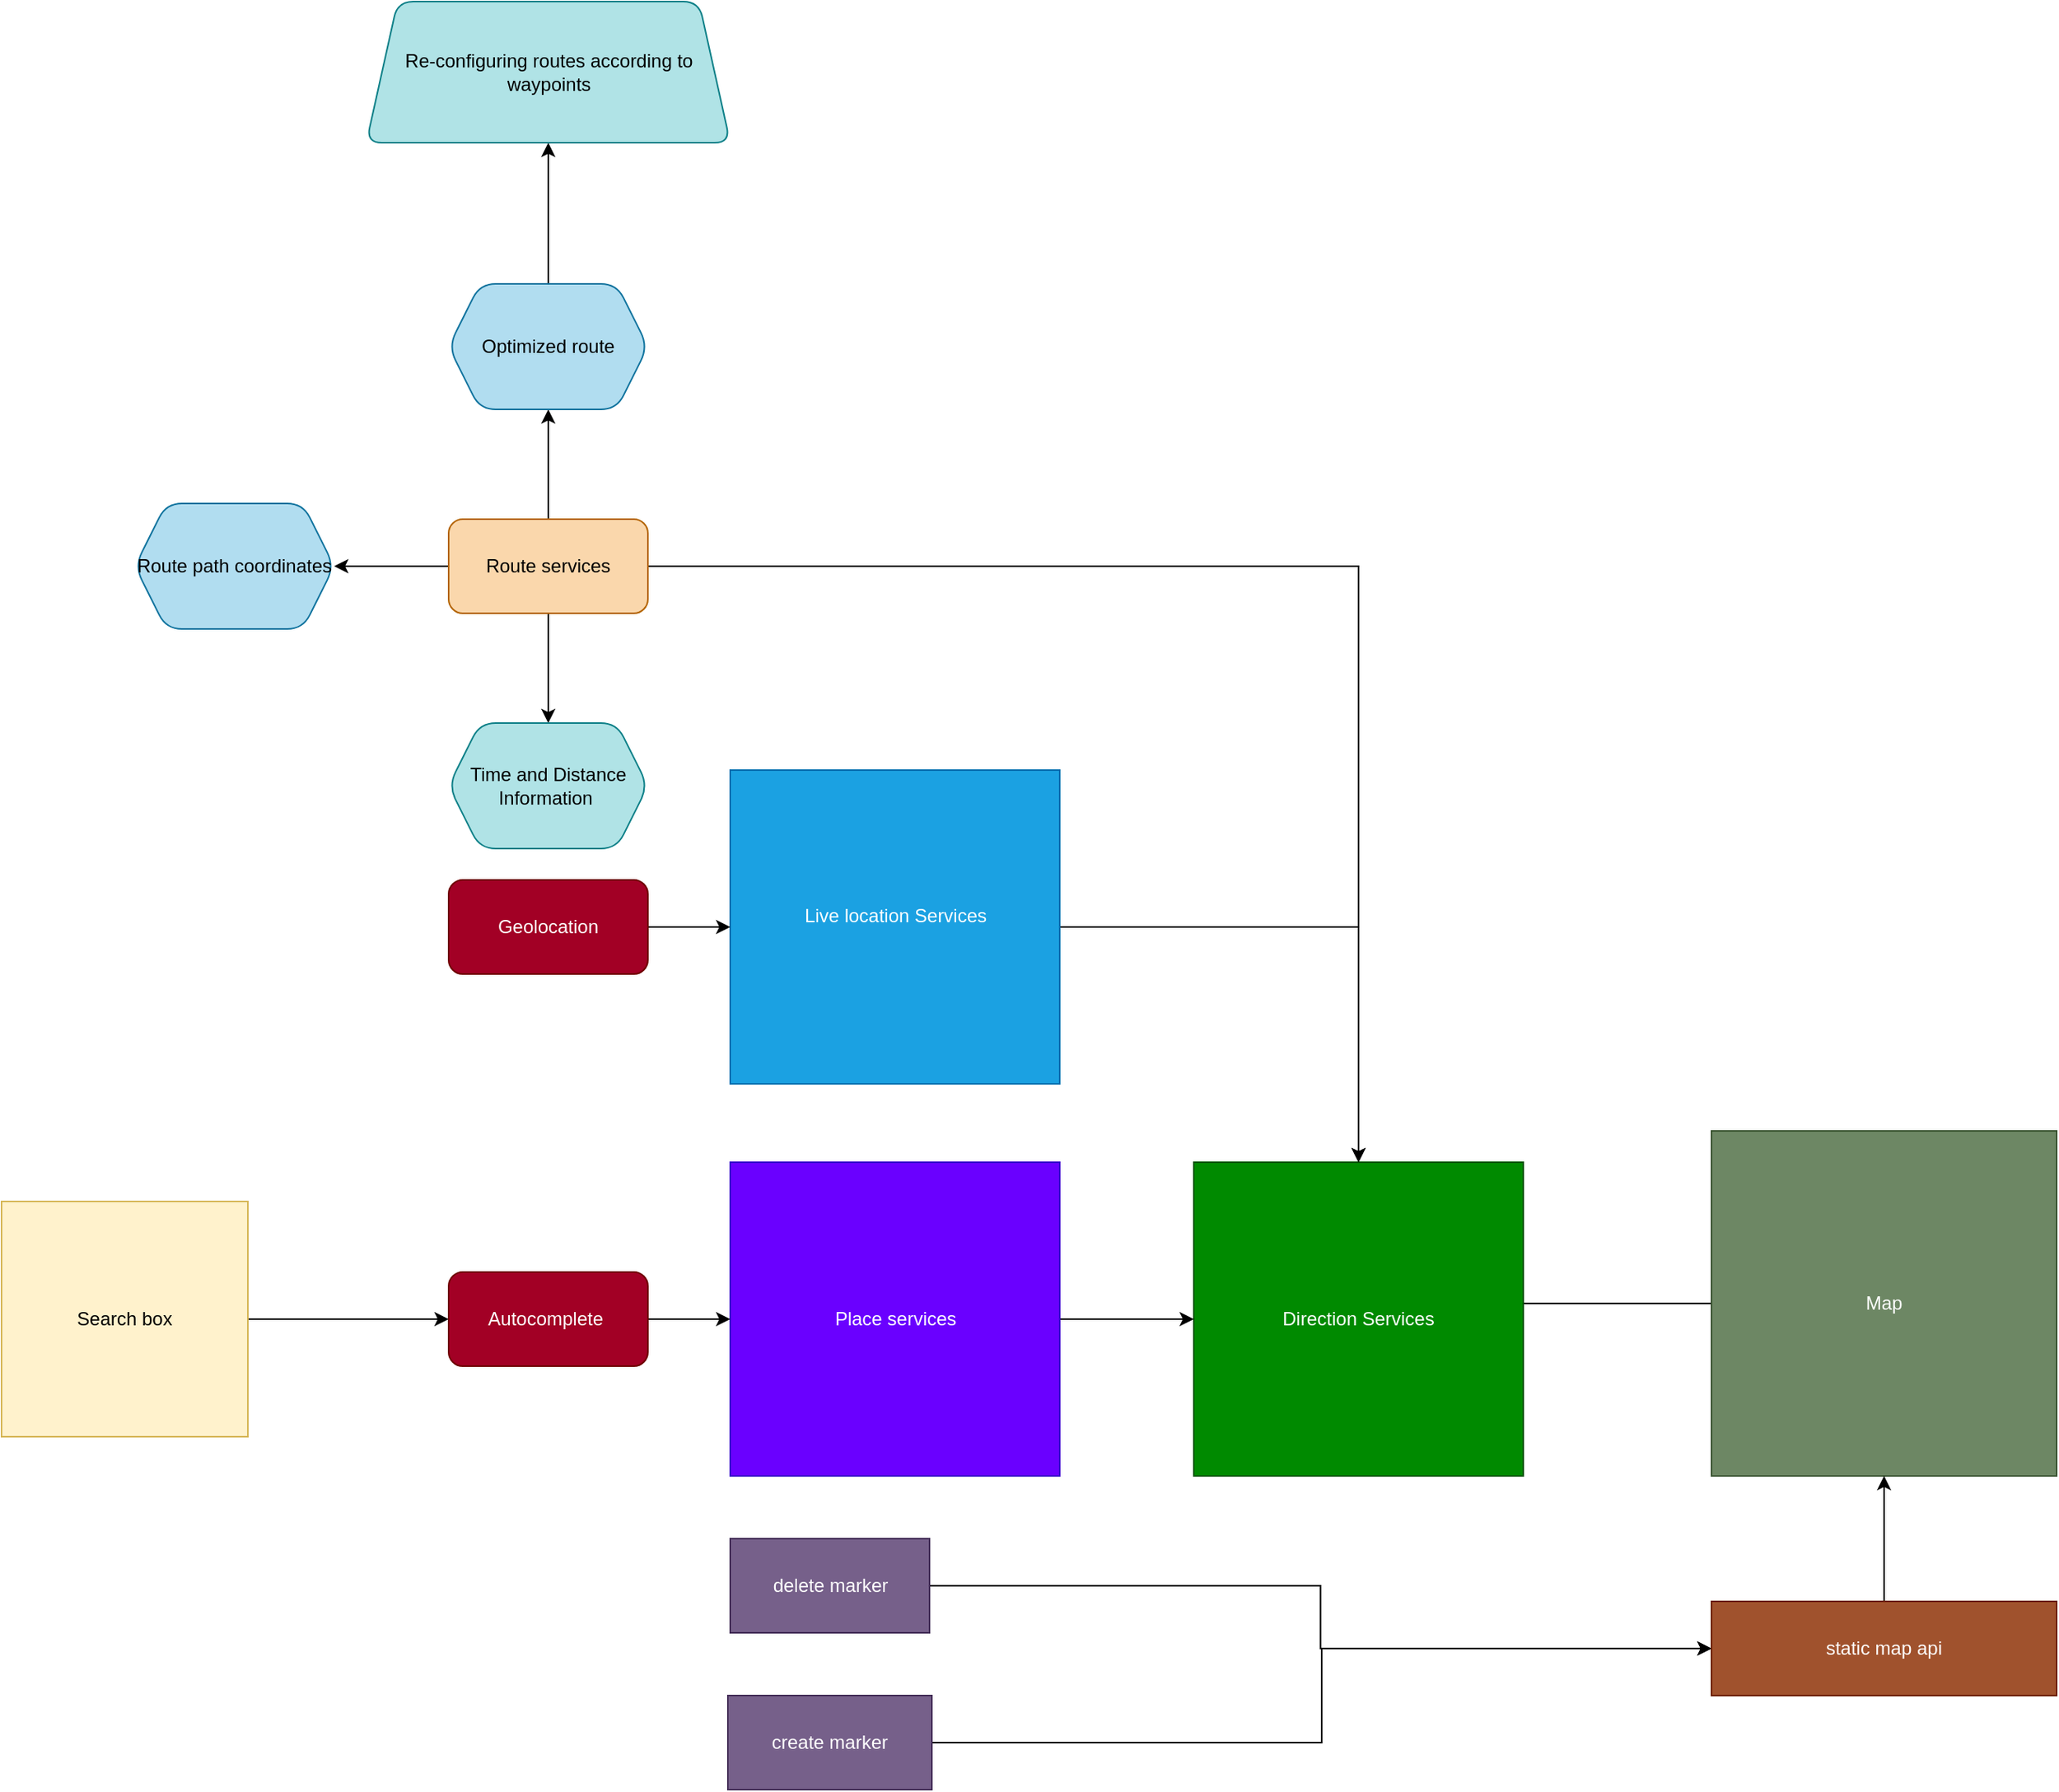 <mxfile version="21.1.7" type="github">
  <diagram name="Page-1" id="efa7a0a1-bf9b-a30e-e6df-94a7791c09e9">
    <mxGraphModel dx="2260" dy="1975" grid="1" gridSize="10" guides="1" tooltips="1" connect="1" arrows="1" fold="1" page="1" pageScale="1" pageWidth="826" pageHeight="1169" background="none" math="0" shadow="0">
      <root>
        <mxCell id="0" />
        <mxCell id="1" parent="0" />
        <mxCell id="OMrzvHryWezSFQErIrqy-142" value="" style="edgeStyle=orthogonalEdgeStyle;rounded=0;orthogonalLoop=1;jettySize=auto;html=1;" edge="1" parent="1" source="OMrzvHryWezSFQErIrqy-114" target="OMrzvHryWezSFQErIrqy-140">
          <mxGeometry relative="1" as="geometry" />
        </mxCell>
        <mxCell id="OMrzvHryWezSFQErIrqy-114" value="Search box" style="whiteSpace=wrap;html=1;aspect=fixed;fillColor=#fff2cc;strokeColor=#d6b656;" vertex="1" parent="1">
          <mxGeometry x="-330" y="535" width="157" height="150" as="geometry" />
        </mxCell>
        <mxCell id="OMrzvHryWezSFQErIrqy-152" value="" style="edgeStyle=orthogonalEdgeStyle;rounded=0;orthogonalLoop=1;jettySize=auto;html=1;" edge="1" parent="1" source="OMrzvHryWezSFQErIrqy-115">
          <mxGeometry relative="1" as="geometry">
            <mxPoint x="570" y="600" as="targetPoint" />
          </mxGeometry>
        </mxCell>
        <mxCell id="OMrzvHryWezSFQErIrqy-115" value="Map" style="whiteSpace=wrap;html=1;aspect=fixed;fillColor=#6d8764;fontColor=#ffffff;strokeColor=#3A5431;" vertex="1" parent="1">
          <mxGeometry x="760" y="490" width="220" height="220" as="geometry" />
        </mxCell>
        <mxCell id="OMrzvHryWezSFQErIrqy-144" value="" style="edgeStyle=orthogonalEdgeStyle;rounded=0;orthogonalLoop=1;jettySize=auto;html=1;" edge="1" parent="1" source="OMrzvHryWezSFQErIrqy-116" target="OMrzvHryWezSFQErIrqy-124">
          <mxGeometry relative="1" as="geometry" />
        </mxCell>
        <mxCell id="OMrzvHryWezSFQErIrqy-116" value="create marker" style="rounded=0;whiteSpace=wrap;html=1;fillColor=#76608a;fontColor=#ffffff;strokeColor=#432D57;" vertex="1" parent="1">
          <mxGeometry x="133" y="850" width="130" height="60" as="geometry" />
        </mxCell>
        <mxCell id="OMrzvHryWezSFQErIrqy-143" value="" style="edgeStyle=orthogonalEdgeStyle;rounded=0;orthogonalLoop=1;jettySize=auto;html=1;" edge="1" parent="1" source="OMrzvHryWezSFQErIrqy-117" target="OMrzvHryWezSFQErIrqy-124">
          <mxGeometry relative="1" as="geometry" />
        </mxCell>
        <mxCell id="OMrzvHryWezSFQErIrqy-117" value="delete marker" style="rounded=0;whiteSpace=wrap;html=1;fillColor=#76608a;fontColor=#ffffff;strokeColor=#432D57;" vertex="1" parent="1">
          <mxGeometry x="134.5" y="750" width="127" height="60" as="geometry" />
        </mxCell>
        <mxCell id="OMrzvHryWezSFQErIrqy-119" value="Direction Services" style="whiteSpace=wrap;html=1;aspect=fixed;fillColor=#008a00;fontColor=#ffffff;strokeColor=#005700;" vertex="1" parent="1">
          <mxGeometry x="430" y="510" width="210" height="200" as="geometry" />
        </mxCell>
        <mxCell id="OMrzvHryWezSFQErIrqy-148" value="" style="edgeStyle=orthogonalEdgeStyle;rounded=0;orthogonalLoop=1;jettySize=auto;html=1;" edge="1" parent="1" source="OMrzvHryWezSFQErIrqy-121" target="OMrzvHryWezSFQErIrqy-119">
          <mxGeometry relative="1" as="geometry" />
        </mxCell>
        <mxCell id="OMrzvHryWezSFQErIrqy-121" value="Place services" style="whiteSpace=wrap;html=1;aspect=fixed;fillColor=#6a00ff;fontColor=#ffffff;strokeColor=#3700CC;" vertex="1" parent="1">
          <mxGeometry x="134.5" y="510" width="210" height="200" as="geometry" />
        </mxCell>
        <mxCell id="OMrzvHryWezSFQErIrqy-150" style="edgeStyle=orthogonalEdgeStyle;rounded=0;orthogonalLoop=1;jettySize=auto;html=1;entryX=0.5;entryY=0;entryDx=0;entryDy=0;" edge="1" parent="1" source="OMrzvHryWezSFQErIrqy-123" target="OMrzvHryWezSFQErIrqy-119">
          <mxGeometry relative="1" as="geometry" />
        </mxCell>
        <mxCell id="OMrzvHryWezSFQErIrqy-123" value="Live location Services&lt;br&gt;&lt;br&gt;" style="whiteSpace=wrap;html=1;aspect=fixed;fillColor=#1ba1e2;fontColor=#ffffff;strokeColor=#006EAF;" vertex="1" parent="1">
          <mxGeometry x="134.5" y="260" width="210" height="200" as="geometry" />
        </mxCell>
        <mxCell id="OMrzvHryWezSFQErIrqy-149" value="" style="edgeStyle=orthogonalEdgeStyle;rounded=0;orthogonalLoop=1;jettySize=auto;html=1;" edge="1" parent="1" source="OMrzvHryWezSFQErIrqy-124" target="OMrzvHryWezSFQErIrqy-115">
          <mxGeometry relative="1" as="geometry" />
        </mxCell>
        <mxCell id="OMrzvHryWezSFQErIrqy-124" value="static map api" style="rounded=0;whiteSpace=wrap;html=1;fillColor=#a0522d;fontColor=#ffffff;strokeColor=#6D1F00;" vertex="1" parent="1">
          <mxGeometry x="760" y="790" width="220" height="60" as="geometry" />
        </mxCell>
        <mxCell id="OMrzvHryWezSFQErIrqy-126" value="" style="edgeStyle=orthogonalEdgeStyle;rounded=0;orthogonalLoop=1;jettySize=auto;html=1;" edge="1" parent="1" source="OMrzvHryWezSFQErIrqy-125" target="OMrzvHryWezSFQErIrqy-119">
          <mxGeometry relative="1" as="geometry" />
        </mxCell>
        <mxCell id="OMrzvHryWezSFQErIrqy-128" value="" style="edgeStyle=orthogonalEdgeStyle;rounded=0;orthogonalLoop=1;jettySize=auto;html=1;" edge="1" parent="1" source="OMrzvHryWezSFQErIrqy-125" target="OMrzvHryWezSFQErIrqy-127">
          <mxGeometry relative="1" as="geometry" />
        </mxCell>
        <mxCell id="OMrzvHryWezSFQErIrqy-130" value="" style="edgeStyle=orthogonalEdgeStyle;rounded=0;orthogonalLoop=1;jettySize=auto;html=1;" edge="1" parent="1" source="OMrzvHryWezSFQErIrqy-125" target="OMrzvHryWezSFQErIrqy-129">
          <mxGeometry relative="1" as="geometry" />
        </mxCell>
        <mxCell id="OMrzvHryWezSFQErIrqy-132" value="" style="edgeStyle=orthogonalEdgeStyle;rounded=0;orthogonalLoop=1;jettySize=auto;html=1;" edge="1" parent="1" source="OMrzvHryWezSFQErIrqy-125" target="OMrzvHryWezSFQErIrqy-131">
          <mxGeometry relative="1" as="geometry" />
        </mxCell>
        <mxCell id="OMrzvHryWezSFQErIrqy-125" value="Route services" style="rounded=1;whiteSpace=wrap;html=1;fillColor=#fad7ac;strokeColor=#b46504;" vertex="1" parent="1">
          <mxGeometry x="-45" y="100" width="127" height="60" as="geometry" />
        </mxCell>
        <mxCell id="OMrzvHryWezSFQErIrqy-127" value="Time and Distance Information&amp;nbsp;" style="shape=hexagon;perimeter=hexagonPerimeter2;whiteSpace=wrap;html=1;fixedSize=1;rounded=1;fillColor=#b0e3e6;strokeColor=#0e8088;" vertex="1" parent="1">
          <mxGeometry x="-45" y="230" width="127" height="80" as="geometry" />
        </mxCell>
        <mxCell id="OMrzvHryWezSFQErIrqy-138" value="" style="edgeStyle=orthogonalEdgeStyle;rounded=0;orthogonalLoop=1;jettySize=auto;html=1;" edge="1" parent="1" source="OMrzvHryWezSFQErIrqy-129" target="OMrzvHryWezSFQErIrqy-137">
          <mxGeometry relative="1" as="geometry" />
        </mxCell>
        <mxCell id="OMrzvHryWezSFQErIrqy-129" value="Optimized route" style="shape=hexagon;perimeter=hexagonPerimeter2;whiteSpace=wrap;html=1;fixedSize=1;rounded=1;fillColor=#b1ddf0;strokeColor=#10739e;" vertex="1" parent="1">
          <mxGeometry x="-45" y="-50" width="127" height="80" as="geometry" />
        </mxCell>
        <mxCell id="OMrzvHryWezSFQErIrqy-131" value="Route path coordinates" style="shape=hexagon;perimeter=hexagonPerimeter2;whiteSpace=wrap;html=1;fixedSize=1;rounded=1;fillColor=#b1ddf0;strokeColor=#10739e;" vertex="1" parent="1">
          <mxGeometry x="-245" y="90" width="127" height="80" as="geometry" />
        </mxCell>
        <mxCell id="OMrzvHryWezSFQErIrqy-134" value="" style="edgeStyle=orthogonalEdgeStyle;rounded=0;orthogonalLoop=1;jettySize=auto;html=1;" edge="1" parent="1" source="OMrzvHryWezSFQErIrqy-133" target="OMrzvHryWezSFQErIrqy-123">
          <mxGeometry relative="1" as="geometry" />
        </mxCell>
        <mxCell id="OMrzvHryWezSFQErIrqy-133" value="Geolocation" style="rounded=1;whiteSpace=wrap;html=1;fillColor=#a20025;fontColor=#ffffff;strokeColor=#6F0000;" vertex="1" parent="1">
          <mxGeometry x="-45" y="330" width="127" height="60" as="geometry" />
        </mxCell>
        <mxCell id="OMrzvHryWezSFQErIrqy-137" value="Re-configuring routes according to waypoints" style="shape=trapezoid;perimeter=trapezoidPerimeter;whiteSpace=wrap;html=1;fixedSize=1;rounded=1;fillColor=#b0e3e6;strokeColor=#0e8088;" vertex="1" parent="1">
          <mxGeometry x="-97.5" y="-230" width="232" height="90" as="geometry" />
        </mxCell>
        <mxCell id="OMrzvHryWezSFQErIrqy-141" value="" style="edgeStyle=orthogonalEdgeStyle;rounded=0;orthogonalLoop=1;jettySize=auto;html=1;" edge="1" parent="1" source="OMrzvHryWezSFQErIrqy-140" target="OMrzvHryWezSFQErIrqy-121">
          <mxGeometry relative="1" as="geometry" />
        </mxCell>
        <mxCell id="OMrzvHryWezSFQErIrqy-140" value="Autocomplete&amp;nbsp;" style="rounded=1;whiteSpace=wrap;html=1;fillColor=#a20025;fontColor=#ffffff;strokeColor=#6F0000;" vertex="1" parent="1">
          <mxGeometry x="-45" y="580" width="127" height="60" as="geometry" />
        </mxCell>
      </root>
    </mxGraphModel>
  </diagram>
</mxfile>

